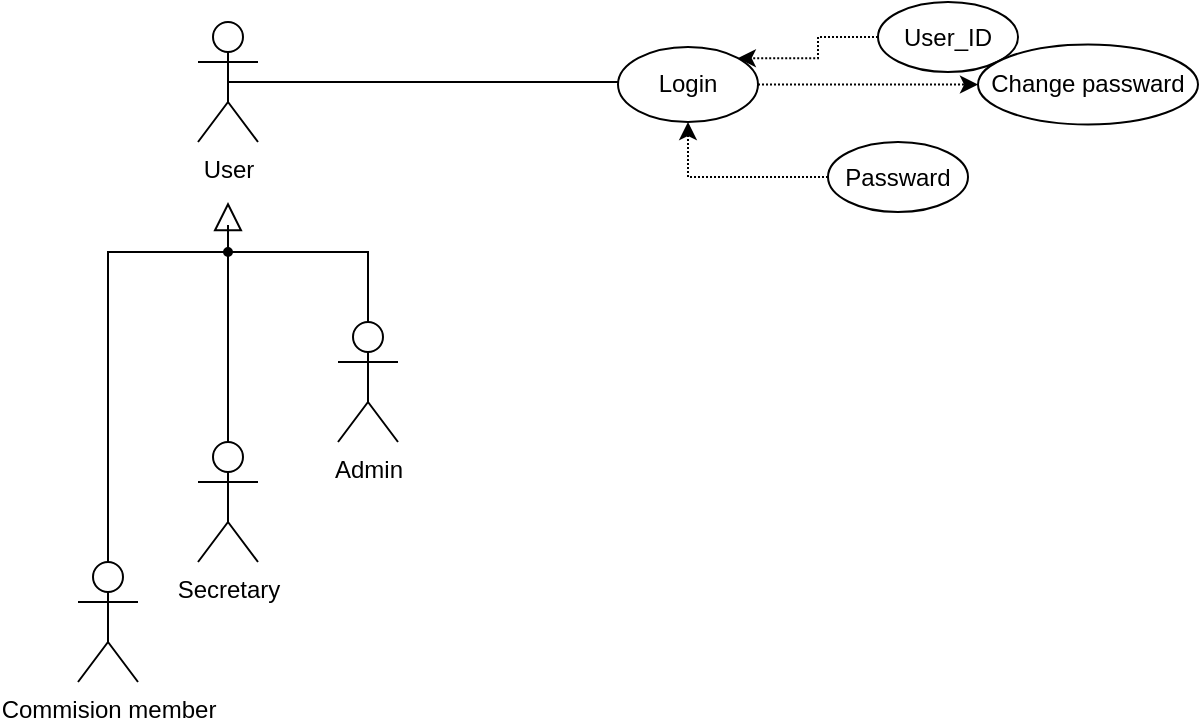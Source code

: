 <mxfile version="20.5.3" type="github"><diagram id="Ceo3HjTIkCoKuokpigPx" name="Page-1"><mxGraphModel dx="894" dy="642" grid="1" gridSize="10" guides="1" tooltips="1" connect="1" arrows="1" fold="1" page="1" pageScale="1" pageWidth="850" pageHeight="1100" math="0" shadow="0"><root><mxCell id="0"/><mxCell id="1" parent="0"/><mxCell id="y3fBSHz_BWolWpJbCQQ2-2" value="User&lt;br&gt;" style="shape=umlActor;html=1;verticalLabelPosition=bottom;verticalAlign=top;align=center;movable=1;resizable=1;rotatable=1;deletable=1;editable=1;connectable=1;" vertex="1" parent="1"><mxGeometry x="120" y="40" width="30" height="60" as="geometry"/></mxCell><mxCell id="y3fBSHz_BWolWpJbCQQ2-7" value="Admin&lt;br&gt;" style="shape=umlActor;html=1;verticalLabelPosition=bottom;verticalAlign=top;align=center;" vertex="1" parent="1"><mxGeometry x="190" y="190" width="30" height="60" as="geometry"/></mxCell><mxCell id="y3fBSHz_BWolWpJbCQQ2-8" value="Secretary" style="shape=umlActor;html=1;verticalLabelPosition=bottom;verticalAlign=top;align=center;" vertex="1" parent="1"><mxGeometry x="120" y="250" width="30" height="60" as="geometry"/></mxCell><mxCell id="y3fBSHz_BWolWpJbCQQ2-9" value="Commision member" style="shape=umlActor;html=1;verticalLabelPosition=bottom;verticalAlign=top;align=center;" vertex="1" parent="1"><mxGeometry x="60" y="310" width="30" height="60" as="geometry"/></mxCell><mxCell id="y3fBSHz_BWolWpJbCQQ2-30" value="" style="verticalAlign=bottom;html=1;ellipse;fillColor=strokeColor;fontFamily=Helvetica;fontSize=11;fontColor=default;" vertex="1" parent="1"><mxGeometry x="133" y="153" width="4" height="4" as="geometry"/></mxCell><mxCell id="y3fBSHz_BWolWpJbCQQ2-31" value="" style="edgeStyle=elbowEdgeStyle;html=1;endSize=12;endArrow=block;endFill=0;elbow=horizontal;rounded=0;labelBackgroundColor=default;fontFamily=Helvetica;fontSize=11;fontColor=default;shape=connector;" edge="1" source="y3fBSHz_BWolWpJbCQQ2-30" parent="1"><mxGeometry x="1" relative="1" as="geometry"><mxPoint x="135" y="130" as="targetPoint"/></mxGeometry></mxCell><mxCell id="y3fBSHz_BWolWpJbCQQ2-32" value="" style="edgeStyle=elbowEdgeStyle;html=1;elbow=vertical;verticalAlign=bottom;endArrow=none;rounded=0;labelBackgroundColor=default;fontFamily=Helvetica;fontSize=11;fontColor=default;startSize=14;shape=connector;entryX=0.5;entryY=0;entryDx=0;entryDy=0;entryPerimeter=0;" edge="1" source="y3fBSHz_BWolWpJbCQQ2-30" parent="1" target="y3fBSHz_BWolWpJbCQQ2-7"><mxGeometry x="1" relative="1" as="geometry"><mxPoint x="205" y="180" as="targetPoint"/><Array as="points"><mxPoint x="175" y="155"/></Array></mxGeometry></mxCell><mxCell id="y3fBSHz_BWolWpJbCQQ2-33" value="" style="edgeStyle=elbowEdgeStyle;html=1;elbow=vertical;verticalAlign=bottom;endArrow=none;rounded=0;labelBackgroundColor=default;fontFamily=Helvetica;fontSize=11;fontColor=default;startSize=14;shape=connector;exitX=0.5;exitY=0;exitDx=0;exitDy=0;exitPerimeter=0;" edge="1" source="y3fBSHz_BWolWpJbCQQ2-8" parent="1" target="y3fBSHz_BWolWpJbCQQ2-9"><mxGeometry x="1" relative="1" as="geometry"><mxPoint x="65" y="180" as="targetPoint"/><Array as="points"><mxPoint x="95" y="155"/></Array><mxPoint x="135" y="160" as="sourcePoint"/></mxGeometry></mxCell><mxCell id="y3fBSHz_BWolWpJbCQQ2-43" value="" style="endArrow=none;html=1;rounded=0;exitX=0.5;exitY=0.5;exitDx=0;exitDy=0;exitPerimeter=0;" edge="1" parent="1" source="y3fBSHz_BWolWpJbCQQ2-2"><mxGeometry width="50" height="50" relative="1" as="geometry"><mxPoint x="420" y="300" as="sourcePoint"/><mxPoint x="340" y="70" as="targetPoint"/><Array as="points"><mxPoint x="250" y="70"/></Array></mxGeometry></mxCell><mxCell id="y3fBSHz_BWolWpJbCQQ2-49" style="edgeStyle=orthogonalEdgeStyle;rounded=0;orthogonalLoop=1;jettySize=auto;html=1;dashed=1;dashPattern=1 1;entryX=1;entryY=0;entryDx=0;entryDy=0;" edge="1" parent="1" source="y3fBSHz_BWolWpJbCQQ2-48" target="y3fBSHz_BWolWpJbCQQ2-44"><mxGeometry relative="1" as="geometry"/></mxCell><mxCell id="y3fBSHz_BWolWpJbCQQ2-54" style="edgeStyle=orthogonalEdgeStyle;rounded=0;orthogonalLoop=1;jettySize=auto;html=1;dashed=1;dashPattern=1 1;entryX=0.5;entryY=1;entryDx=0;entryDy=0;" edge="1" parent="1" source="y3fBSHz_BWolWpJbCQQ2-53" target="y3fBSHz_BWolWpJbCQQ2-44"><mxGeometry relative="1" as="geometry"/></mxCell><mxCell id="y3fBSHz_BWolWpJbCQQ2-56" value="" style="edgeStyle=orthogonalEdgeStyle;rounded=0;orthogonalLoop=1;jettySize=auto;html=1;dashed=1;dashPattern=1 1;" edge="1" parent="1" source="y3fBSHz_BWolWpJbCQQ2-44" target="y3fBSHz_BWolWpJbCQQ2-55"><mxGeometry relative="1" as="geometry"/></mxCell><mxCell id="y3fBSHz_BWolWpJbCQQ2-44" value="Login" style="ellipse;whiteSpace=wrap;html=1;" vertex="1" parent="1"><mxGeometry x="330" y="52.5" width="70" height="37.5" as="geometry"/></mxCell><mxCell id="y3fBSHz_BWolWpJbCQQ2-48" value="User_ID" style="ellipse;whiteSpace=wrap;html=1;" vertex="1" parent="1"><mxGeometry x="460" y="30" width="70" height="35" as="geometry"/></mxCell><mxCell id="y3fBSHz_BWolWpJbCQQ2-53" value="Passward" style="ellipse;whiteSpace=wrap;html=1;" vertex="1" parent="1"><mxGeometry x="435" y="100" width="70" height="35" as="geometry"/></mxCell><mxCell id="y3fBSHz_BWolWpJbCQQ2-55" value="Change passward" style="ellipse;whiteSpace=wrap;html=1;" vertex="1" parent="1"><mxGeometry x="510" y="51.25" width="110" height="40" as="geometry"/></mxCell></root></mxGraphModel></diagram></mxfile>